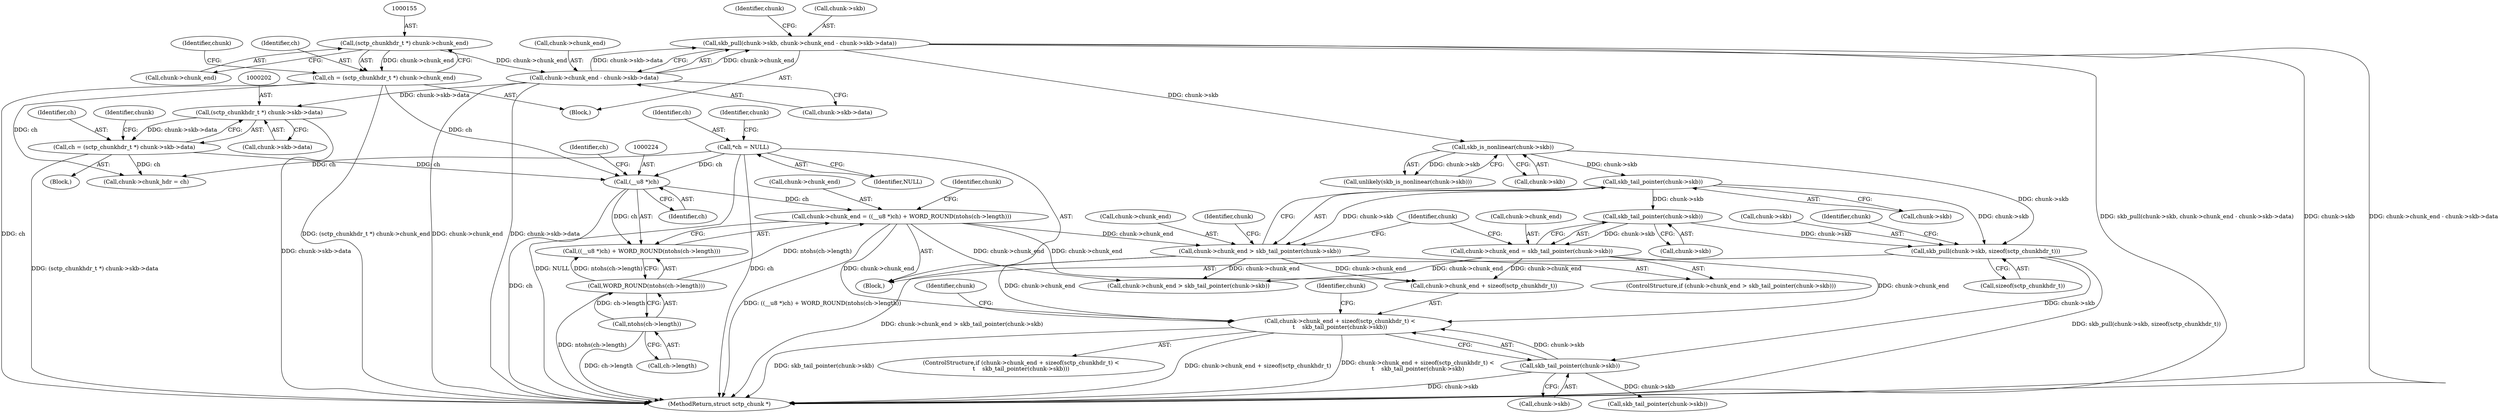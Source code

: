 digraph "0_linux_26b87c7881006311828bb0ab271a551a62dcceb4@API" {
"1000269" [label="(Call,chunk->chunk_end + sizeof(sctp_chunkhdr_t) <\n\t    skb_tail_pointer(chunk->skb))"];
"1000247" [label="(Call,chunk->chunk_end = skb_tail_pointer(chunk->skb))"];
"1000251" [label="(Call,skb_tail_pointer(chunk->skb))"];
"1000243" [label="(Call,skb_tail_pointer(chunk->skb))"];
"1000233" [label="(Call,skb_is_nonlinear(chunk->skb))"];
"1000159" [label="(Call,skb_pull(chunk->skb, chunk->chunk_end - chunk->skb->data))"];
"1000163" [label="(Call,chunk->chunk_end - chunk->skb->data)"];
"1000154" [label="(Call,(sctp_chunkhdr_t *) chunk->chunk_end)"];
"1000218" [label="(Call,chunk->chunk_end = ((__u8 *)ch) + WORD_ROUND(ntohs(ch->length)))"];
"1000223" [label="(Call,(__u8 *)ch)"];
"1000199" [label="(Call,ch = (sctp_chunkhdr_t *) chunk->skb->data)"];
"1000201" [label="(Call,(sctp_chunkhdr_t *) chunk->skb->data)"];
"1000152" [label="(Call,ch = (sctp_chunkhdr_t *) chunk->chunk_end)"];
"1000118" [label="(Call,*ch = NULL)"];
"1000226" [label="(Call,WORD_ROUND(ntohs(ch->length)))"];
"1000227" [label="(Call,ntohs(ch->length))"];
"1000239" [label="(Call,chunk->chunk_end > skb_tail_pointer(chunk->skb))"];
"1000276" [label="(Call,skb_tail_pointer(chunk->skb))"];
"1000255" [label="(Call,skb_pull(chunk->skb, sizeof(sctp_chunkhdr_t)))"];
"1000251" [label="(Call,skb_tail_pointer(chunk->skb))"];
"1000160" [label="(Call,chunk->skb)"];
"1000268" [label="(ControlStructure,if (chunk->chunk_end + sizeof(sctp_chunkhdr_t) <\n\t    skb_tail_pointer(chunk->skb)))"];
"1000119" [label="(Identifier,ch)"];
"1000240" [label="(Call,chunk->chunk_end)"];
"1000219" [label="(Call,chunk->chunk_end)"];
"1000340" [label="(MethodReturn,struct sctp_chunk *)"];
"1000269" [label="(Call,chunk->chunk_end + sizeof(sctp_chunkhdr_t) <\n\t    skb_tail_pointer(chunk->skb))"];
"1000288" [label="(Call,chunk->chunk_end > skb_tail_pointer(chunk->skb))"];
"1000249" [label="(Identifier,chunk)"];
"1000163" [label="(Call,chunk->chunk_end - chunk->skb->data)"];
"1000156" [label="(Call,chunk->chunk_end)"];
"1000243" [label="(Call,skb_tail_pointer(chunk->skb))"];
"1000225" [label="(Identifier,ch)"];
"1000161" [label="(Identifier,chunk)"];
"1000115" [label="(Block,)"];
"1000175" [label="(Block,)"];
"1000257" [label="(Identifier,chunk)"];
"1000201" [label="(Call,(sctp_chunkhdr_t *) chunk->skb->data)"];
"1000213" [label="(Call,chunk->chunk_hdr = ch)"];
"1000199" [label="(Call,ch = (sctp_chunkhdr_t *) chunk->skb->data)"];
"1000232" [label="(Call,unlikely(skb_is_nonlinear(chunk->skb)))"];
"1000277" [label="(Call,chunk->skb)"];
"1000247" [label="(Call,chunk->chunk_end = skb_tail_pointer(chunk->skb))"];
"1000203" [label="(Call,chunk->skb->data)"];
"1000256" [label="(Call,chunk->skb)"];
"1000229" [label="(Identifier,ch)"];
"1000292" [label="(Call,skb_tail_pointer(chunk->skb))"];
"1000283" [label="(Identifier,chunk)"];
"1000200" [label="(Identifier,ch)"];
"1000154" [label="(Call,(sctp_chunkhdr_t *) chunk->chunk_end)"];
"1000264" [label="(Identifier,chunk)"];
"1000167" [label="(Call,chunk->skb->data)"];
"1000290" [label="(Identifier,chunk)"];
"1000159" [label="(Call,skb_pull(chunk->skb, chunk->chunk_end - chunk->skb->data))"];
"1000174" [label="(Identifier,chunk)"];
"1000239" [label="(Call,chunk->chunk_end > skb_tail_pointer(chunk->skb))"];
"1000210" [label="(Identifier,chunk)"];
"1000270" [label="(Call,chunk->chunk_end + sizeof(sctp_chunkhdr_t))"];
"1000164" [label="(Call,chunk->chunk_end)"];
"1000222" [label="(Call,((__u8 *)ch) + WORD_ROUND(ntohs(ch->length)))"];
"1000233" [label="(Call,skb_is_nonlinear(chunk->skb))"];
"1000238" [label="(ControlStructure,if (chunk->chunk_end > skb_tail_pointer(chunk->skb)))"];
"1000153" [label="(Identifier,ch)"];
"1000218" [label="(Call,chunk->chunk_end = ((__u8 *)ch) + WORD_ROUND(ntohs(ch->length)))"];
"1000151" [label="(Block,)"];
"1000227" [label="(Call,ntohs(ch->length))"];
"1000259" [label="(Call,sizeof(sctp_chunkhdr_t))"];
"1000223" [label="(Call,(__u8 *)ch)"];
"1000152" [label="(Call,ch = (sctp_chunkhdr_t *) chunk->chunk_end)"];
"1000252" [label="(Call,chunk->skb)"];
"1000120" [label="(Identifier,NULL)"];
"1000244" [label="(Call,chunk->skb)"];
"1000235" [label="(Identifier,chunk)"];
"1000276" [label="(Call,skb_tail_pointer(chunk->skb))"];
"1000228" [label="(Call,ch->length)"];
"1000118" [label="(Call,*ch = NULL)"];
"1000226" [label="(Call,WORD_ROUND(ntohs(ch->length)))"];
"1000123" [label="(Identifier,chunk)"];
"1000234" [label="(Call,chunk->skb)"];
"1000255" [label="(Call,skb_pull(chunk->skb, sizeof(sctp_chunkhdr_t)))"];
"1000248" [label="(Call,chunk->chunk_end)"];
"1000269" -> "1000268"  [label="AST: "];
"1000269" -> "1000276"  [label="CFG: "];
"1000270" -> "1000269"  [label="AST: "];
"1000276" -> "1000269"  [label="AST: "];
"1000283" -> "1000269"  [label="CFG: "];
"1000290" -> "1000269"  [label="CFG: "];
"1000269" -> "1000340"  [label="DDG: chunk->chunk_end + sizeof(sctp_chunkhdr_t)"];
"1000269" -> "1000340"  [label="DDG: chunk->chunk_end + sizeof(sctp_chunkhdr_t) <\n\t    skb_tail_pointer(chunk->skb)"];
"1000269" -> "1000340"  [label="DDG: skb_tail_pointer(chunk->skb)"];
"1000247" -> "1000269"  [label="DDG: chunk->chunk_end"];
"1000218" -> "1000269"  [label="DDG: chunk->chunk_end"];
"1000239" -> "1000269"  [label="DDG: chunk->chunk_end"];
"1000276" -> "1000269"  [label="DDG: chunk->skb"];
"1000247" -> "1000238"  [label="AST: "];
"1000247" -> "1000251"  [label="CFG: "];
"1000248" -> "1000247"  [label="AST: "];
"1000251" -> "1000247"  [label="AST: "];
"1000257" -> "1000247"  [label="CFG: "];
"1000251" -> "1000247"  [label="DDG: chunk->skb"];
"1000247" -> "1000270"  [label="DDG: chunk->chunk_end"];
"1000247" -> "1000288"  [label="DDG: chunk->chunk_end"];
"1000251" -> "1000252"  [label="CFG: "];
"1000252" -> "1000251"  [label="AST: "];
"1000243" -> "1000251"  [label="DDG: chunk->skb"];
"1000251" -> "1000255"  [label="DDG: chunk->skb"];
"1000243" -> "1000239"  [label="AST: "];
"1000243" -> "1000244"  [label="CFG: "];
"1000244" -> "1000243"  [label="AST: "];
"1000239" -> "1000243"  [label="CFG: "];
"1000243" -> "1000239"  [label="DDG: chunk->skb"];
"1000233" -> "1000243"  [label="DDG: chunk->skb"];
"1000243" -> "1000255"  [label="DDG: chunk->skb"];
"1000233" -> "1000232"  [label="AST: "];
"1000233" -> "1000234"  [label="CFG: "];
"1000234" -> "1000233"  [label="AST: "];
"1000232" -> "1000233"  [label="CFG: "];
"1000233" -> "1000232"  [label="DDG: chunk->skb"];
"1000159" -> "1000233"  [label="DDG: chunk->skb"];
"1000233" -> "1000255"  [label="DDG: chunk->skb"];
"1000159" -> "1000151"  [label="AST: "];
"1000159" -> "1000163"  [label="CFG: "];
"1000160" -> "1000159"  [label="AST: "];
"1000163" -> "1000159"  [label="AST: "];
"1000174" -> "1000159"  [label="CFG: "];
"1000159" -> "1000340"  [label="DDG: skb_pull(chunk->skb, chunk->chunk_end - chunk->skb->data)"];
"1000159" -> "1000340"  [label="DDG: chunk->skb"];
"1000159" -> "1000340"  [label="DDG: chunk->chunk_end - chunk->skb->data"];
"1000163" -> "1000159"  [label="DDG: chunk->chunk_end"];
"1000163" -> "1000159"  [label="DDG: chunk->skb->data"];
"1000163" -> "1000167"  [label="CFG: "];
"1000164" -> "1000163"  [label="AST: "];
"1000167" -> "1000163"  [label="AST: "];
"1000163" -> "1000340"  [label="DDG: chunk->chunk_end"];
"1000163" -> "1000340"  [label="DDG: chunk->skb->data"];
"1000154" -> "1000163"  [label="DDG: chunk->chunk_end"];
"1000163" -> "1000201"  [label="DDG: chunk->skb->data"];
"1000154" -> "1000152"  [label="AST: "];
"1000154" -> "1000156"  [label="CFG: "];
"1000155" -> "1000154"  [label="AST: "];
"1000156" -> "1000154"  [label="AST: "];
"1000152" -> "1000154"  [label="CFG: "];
"1000154" -> "1000152"  [label="DDG: chunk->chunk_end"];
"1000218" -> "1000115"  [label="AST: "];
"1000218" -> "1000222"  [label="CFG: "];
"1000219" -> "1000218"  [label="AST: "];
"1000222" -> "1000218"  [label="AST: "];
"1000235" -> "1000218"  [label="CFG: "];
"1000218" -> "1000340"  [label="DDG: ((__u8 *)ch) + WORD_ROUND(ntohs(ch->length))"];
"1000223" -> "1000218"  [label="DDG: ch"];
"1000226" -> "1000218"  [label="DDG: ntohs(ch->length)"];
"1000218" -> "1000239"  [label="DDG: chunk->chunk_end"];
"1000218" -> "1000270"  [label="DDG: chunk->chunk_end"];
"1000218" -> "1000288"  [label="DDG: chunk->chunk_end"];
"1000223" -> "1000222"  [label="AST: "];
"1000223" -> "1000225"  [label="CFG: "];
"1000224" -> "1000223"  [label="AST: "];
"1000225" -> "1000223"  [label="AST: "];
"1000229" -> "1000223"  [label="CFG: "];
"1000223" -> "1000340"  [label="DDG: ch"];
"1000223" -> "1000222"  [label="DDG: ch"];
"1000199" -> "1000223"  [label="DDG: ch"];
"1000152" -> "1000223"  [label="DDG: ch"];
"1000118" -> "1000223"  [label="DDG: ch"];
"1000199" -> "1000175"  [label="AST: "];
"1000199" -> "1000201"  [label="CFG: "];
"1000200" -> "1000199"  [label="AST: "];
"1000201" -> "1000199"  [label="AST: "];
"1000210" -> "1000199"  [label="CFG: "];
"1000199" -> "1000340"  [label="DDG: (sctp_chunkhdr_t *) chunk->skb->data"];
"1000201" -> "1000199"  [label="DDG: chunk->skb->data"];
"1000199" -> "1000213"  [label="DDG: ch"];
"1000201" -> "1000203"  [label="CFG: "];
"1000202" -> "1000201"  [label="AST: "];
"1000203" -> "1000201"  [label="AST: "];
"1000201" -> "1000340"  [label="DDG: chunk->skb->data"];
"1000152" -> "1000151"  [label="AST: "];
"1000153" -> "1000152"  [label="AST: "];
"1000161" -> "1000152"  [label="CFG: "];
"1000152" -> "1000340"  [label="DDG: ch"];
"1000152" -> "1000340"  [label="DDG: (sctp_chunkhdr_t *) chunk->chunk_end"];
"1000152" -> "1000213"  [label="DDG: ch"];
"1000118" -> "1000115"  [label="AST: "];
"1000118" -> "1000120"  [label="CFG: "];
"1000119" -> "1000118"  [label="AST: "];
"1000120" -> "1000118"  [label="AST: "];
"1000123" -> "1000118"  [label="CFG: "];
"1000118" -> "1000340"  [label="DDG: NULL"];
"1000118" -> "1000340"  [label="DDG: ch"];
"1000118" -> "1000213"  [label="DDG: ch"];
"1000226" -> "1000222"  [label="AST: "];
"1000226" -> "1000227"  [label="CFG: "];
"1000227" -> "1000226"  [label="AST: "];
"1000222" -> "1000226"  [label="CFG: "];
"1000226" -> "1000340"  [label="DDG: ntohs(ch->length)"];
"1000226" -> "1000222"  [label="DDG: ntohs(ch->length)"];
"1000227" -> "1000226"  [label="DDG: ch->length"];
"1000227" -> "1000228"  [label="CFG: "];
"1000228" -> "1000227"  [label="AST: "];
"1000227" -> "1000340"  [label="DDG: ch->length"];
"1000239" -> "1000238"  [label="AST: "];
"1000240" -> "1000239"  [label="AST: "];
"1000249" -> "1000239"  [label="CFG: "];
"1000257" -> "1000239"  [label="CFG: "];
"1000239" -> "1000340"  [label="DDG: chunk->chunk_end > skb_tail_pointer(chunk->skb)"];
"1000239" -> "1000270"  [label="DDG: chunk->chunk_end"];
"1000239" -> "1000288"  [label="DDG: chunk->chunk_end"];
"1000276" -> "1000277"  [label="CFG: "];
"1000277" -> "1000276"  [label="AST: "];
"1000276" -> "1000340"  [label="DDG: chunk->skb"];
"1000255" -> "1000276"  [label="DDG: chunk->skb"];
"1000276" -> "1000292"  [label="DDG: chunk->skb"];
"1000255" -> "1000115"  [label="AST: "];
"1000255" -> "1000259"  [label="CFG: "];
"1000256" -> "1000255"  [label="AST: "];
"1000259" -> "1000255"  [label="AST: "];
"1000264" -> "1000255"  [label="CFG: "];
"1000255" -> "1000340"  [label="DDG: skb_pull(chunk->skb, sizeof(sctp_chunkhdr_t))"];
}
